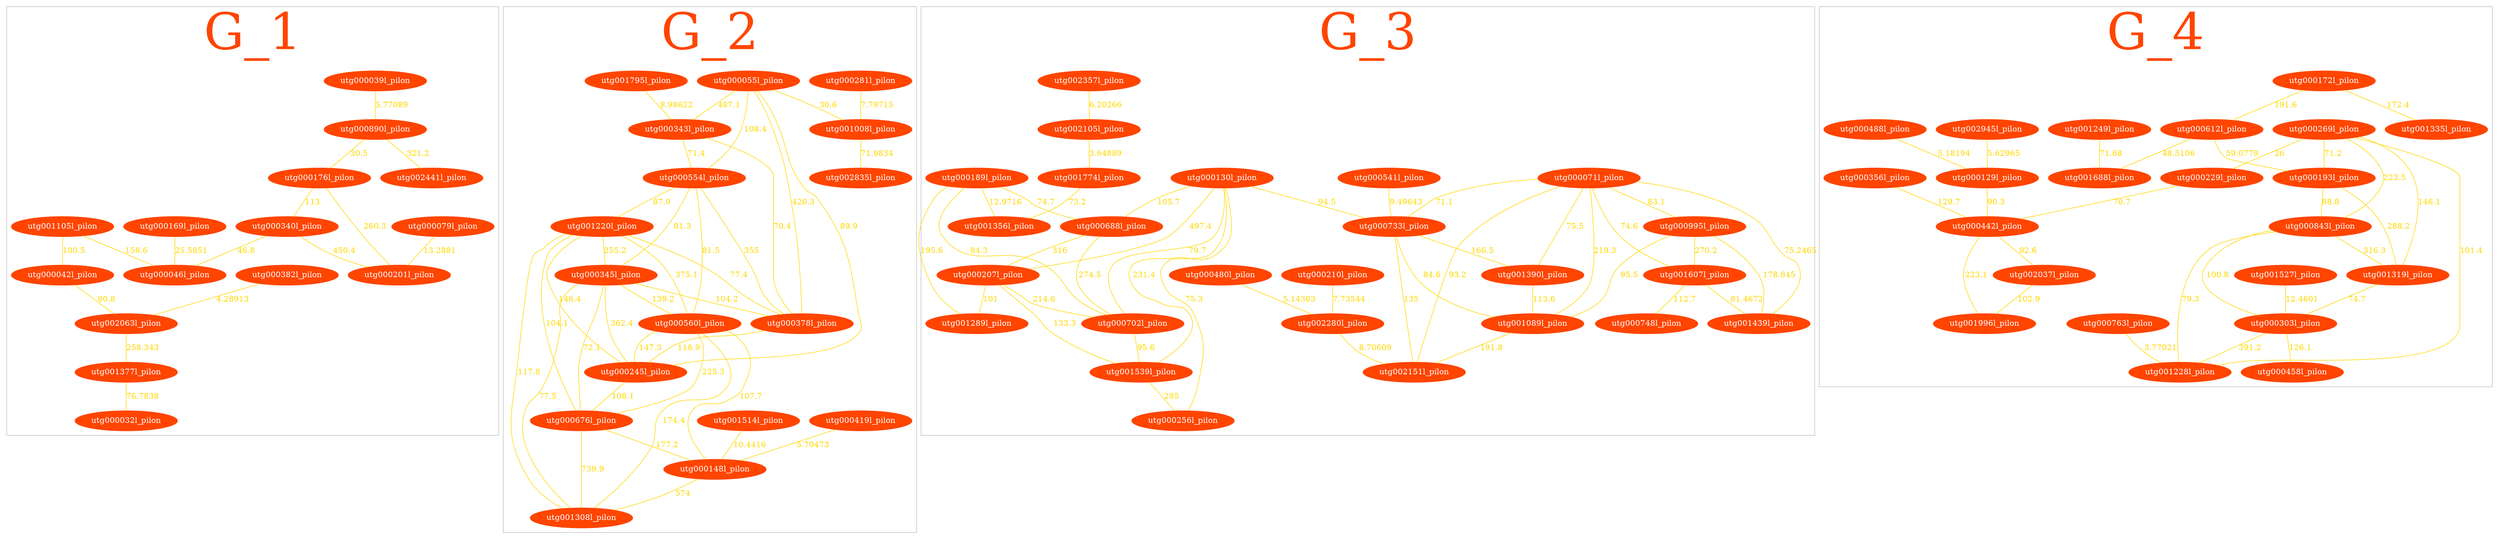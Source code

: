 /* Here are the merged subclusters of contigs */
graph	Graph_1 {
	subgraph cluster_0 {
	/* merged with subclusters: 6, 8 */
	utg000039l_pilon -- utg000890l_pilon [color=gold, fontcolor=gold, penwidth=1, label=5.77089]; /* cluster 0 */
	utg000042l_pilon -- utg002063l_pilon [color=gold, fontcolor=gold, penwidth=1, label=80.8]; /* cluster 0 */
	utg000079l_pilon -- utg000201l_pilon [color=gold, fontcolor=gold, penwidth=1, label=13.2881]; /* cluster 0 */
	utg000169l_pilon -- utg000046l_pilon [color=gold, fontcolor=gold, penwidth=1, label=25.5851]; /* cluster 0 */
	utg000176l_pilon -- utg000340l_pilon [color=gold, fontcolor=gold, penwidth=1, label=113]; /* cluster 0 */
	utg000201l_pilon -- utg000176l_pilon [color=gold, fontcolor=gold, penwidth=1, label=260.3]; /* cluster 0 */
	utg000340l_pilon -- utg000046l_pilon [color=gold, fontcolor=gold, penwidth=1, label=46.8]; /* cluster 0 */
	utg000340l_pilon -- utg000201l_pilon [color=gold, fontcolor=gold, penwidth=1, label=450.4]; /* cluster 0 */
	utg000382l_pilon -- utg002063l_pilon [color=gold, fontcolor=gold, penwidth=1, label=4.28913]; /* cluster 0 */
	utg000890l_pilon -- utg000176l_pilon [color=gold, fontcolor=gold, penwidth=1, label=30.5]; /* cluster 0 */
	utg000890l_pilon -- utg002441l_pilon [color=gold, fontcolor=gold, penwidth=1, label=321.2]; /* cluster 0 */
	utg001105l_pilon -- utg000042l_pilon [color=gold, fontcolor=gold, penwidth=1, label=100.5]; /* cluster 0 */
	utg001105l_pilon -- utg000046l_pilon [color=gold, fontcolor=gold, penwidth=1, label=158.6]; /* cluster 0 */
	utg001377l_pilon -- utg000032l_pilon [color=gold, fontcolor=gold, penwidth=1, label=76.7838]; /* cluster 0 */
	utg002063l_pilon -- utg001377l_pilon [color=gold, fontcolor=gold, penwidth=1, label=258.343]; /* cluster 0 */
	utg000032l_pilon [color=orangered, style=filled, fillcolor=orangered, fontcolor=white]; /* 2 */
	utg000039l_pilon [color=orangered, style=filled, fillcolor=orangered, fontcolor=white]; /* 0 */
	utg000042l_pilon [color=orangered, style=filled, fillcolor=orangered, fontcolor=white]; /* 2 */
	utg000046l_pilon [color=orangered, style=filled, fillcolor=orangered, fontcolor=white]; /* 2 */
	utg000079l_pilon [color=orangered, style=filled, fillcolor=orangered, fontcolor=white]; /* 2 */
	utg000169l_pilon [color=orangered, style=filled, fillcolor=orangered, fontcolor=white]; /* 2 */
	utg000176l_pilon [color=orangered, style=filled, fillcolor=orangered, fontcolor=white]; /* 1 */
	utg000201l_pilon [color=orangered, style=filled, fillcolor=orangered, fontcolor=white]; /* 1 */
	utg000340l_pilon [color=orangered, style=filled, fillcolor=orangered, fontcolor=white]; /* 1 */
	utg000382l_pilon [color=orangered, style=filled, fillcolor=orangered, fontcolor=white]; /* 3 */
	utg000890l_pilon [color=orangered, style=filled, fillcolor=orangered, fontcolor=white]; /* 0 */
	utg001105l_pilon [color=orangered, style=filled, fillcolor=orangered, fontcolor=white]; /* 2 */
	utg001377l_pilon [color=orangered, style=filled, fillcolor=orangered, fontcolor=white]; /* 2 */
	utg002063l_pilon [color=orangered, style=filled, fillcolor=orangered, fontcolor=white]; /* 2 */
	utg002441l_pilon [color=orangered, style=filled, fillcolor=orangered, fontcolor=white]; /* 0 */
	label="G_1";
	fontsize=90;
	fontcolor=orangered;
	color=gray;
	/* 15 contigs with total size of 38392115 bp */
	}
	subgraph cluster_1 {
	/* merged with subclusters: 9 */
	utg000055l_pilon -- utg000343l_pilon [color=gold, fontcolor=gold, penwidth=1, label=487.1]; /* cluster 1 */
	utg000055l_pilon -- utg000378l_pilon [color=gold, fontcolor=gold, penwidth=1, label=420.3]; /* cluster 1 */
	utg000055l_pilon -- utg001008l_pilon [color=gold, fontcolor=gold, penwidth=1, label=30.6]; /* cluster 1 */
	utg000148l_pilon -- utg001308l_pilon [color=gold, fontcolor=gold, penwidth=1, label=574]; /* cluster 1 */
	utg000245l_pilon -- utg000055l_pilon [color=gold, fontcolor=gold, penwidth=1, label=89.9]; /* cluster 1 */
	utg000245l_pilon -- utg000345l_pilon [color=gold, fontcolor=gold, penwidth=1, label=362.4]; /* cluster 1 */
	utg000245l_pilon -- utg000676l_pilon [color=gold, fontcolor=gold, penwidth=1, label=108.1]; /* cluster 1 */
	utg000245l_pilon -- utg001220l_pilon [color=gold, fontcolor=gold, penwidth=1, label=146.4]; /* cluster 1 */
	utg000281l_pilon -- utg001008l_pilon [color=gold, fontcolor=gold, penwidth=1, label=7.79715]; /* cluster 1 */
	utg000343l_pilon -- utg000554l_pilon [color=gold, fontcolor=gold, penwidth=1, label=71.4]; /* cluster 1 */
	utg000345l_pilon -- utg000378l_pilon [color=gold, fontcolor=gold, penwidth=1, label=104.2]; /* cluster 1 */
	utg000345l_pilon -- utg000554l_pilon [color=gold, fontcolor=gold, penwidth=1, label=81.3]; /* cluster 1 */
	utg000345l_pilon -- utg000560l_pilon [color=gold, fontcolor=gold, penwidth=1, label=139.2]; /* cluster 1 */
	utg000345l_pilon -- utg000676l_pilon [color=gold, fontcolor=gold, penwidth=1, label=72.1]; /* cluster 1 */
	utg000378l_pilon -- utg000245l_pilon [color=gold, fontcolor=gold, penwidth=1, label=118.9]; /* cluster 1 */
	utg000378l_pilon -- utg000343l_pilon [color=gold, fontcolor=gold, penwidth=1, label=70.4]; /* cluster 1 */
	utg000378l_pilon -- utg001220l_pilon [color=gold, fontcolor=gold, penwidth=1, label=77.4]; /* cluster 1 */
	utg000419l_pilon -- utg000148l_pilon [color=gold, fontcolor=gold, penwidth=1, label=5.70473]; /* cluster 1 */
	utg000554l_pilon -- utg000055l_pilon [color=gold, fontcolor=gold, penwidth=1, label=108.4]; /* cluster 1 */
	utg000554l_pilon -- utg000378l_pilon [color=gold, fontcolor=gold, penwidth=1, label=355]; /* cluster 1 */
	utg000554l_pilon -- utg001220l_pilon [color=gold, fontcolor=gold, penwidth=1, label=87.9]; /* cluster 1 */
	utg000560l_pilon -- utg000148l_pilon [color=gold, fontcolor=gold, penwidth=1, label=107.7]; /* cluster 1 */
	utg000560l_pilon -- utg000245l_pilon [color=gold, fontcolor=gold, penwidth=1, label=147.3]; /* cluster 1 */
	utg000560l_pilon -- utg000554l_pilon [color=gold, fontcolor=gold, penwidth=1, label=81.5]; /* cluster 1 */
	utg000560l_pilon -- utg000676l_pilon [color=gold, fontcolor=gold, penwidth=1, label=225.3]; /* cluster 1 */
	utg000560l_pilon -- utg001220l_pilon [color=gold, fontcolor=gold, penwidth=1, label=375.1]; /* cluster 1 */
	utg000560l_pilon -- utg001308l_pilon [color=gold, fontcolor=gold, penwidth=1, label=174.4]; /* cluster 1 */
	utg000676l_pilon -- utg000148l_pilon [color=gold, fontcolor=gold, penwidth=1, label=177.2]; /* cluster 1 */
	utg001008l_pilon -- utg002835l_pilon [color=gold, fontcolor=gold, penwidth=1, label=71.9834]; /* cluster 1 */
	utg001220l_pilon -- utg000345l_pilon [color=gold, fontcolor=gold, penwidth=1, label=255.2]; /* cluster 1 */
	utg001220l_pilon -- utg000676l_pilon [color=gold, fontcolor=gold, penwidth=1, label=104.1]; /* cluster 1 */
	utg001308l_pilon -- utg000345l_pilon [color=gold, fontcolor=gold, penwidth=1, label=77.5]; /* cluster 1 */
	utg001308l_pilon -- utg000676l_pilon [color=gold, fontcolor=gold, penwidth=1, label=739.9]; /* cluster 1 */
	utg001308l_pilon -- utg001220l_pilon [color=gold, fontcolor=gold, penwidth=1, label=117.8]; /* cluster 1 */
	utg001514l_pilon -- utg000148l_pilon [color=gold, fontcolor=gold, penwidth=1, label=10.4416]; /* cluster 1 */
	utg001795l_pilon -- utg000343l_pilon [color=gold, fontcolor=gold, penwidth=1, label=8.98622]; /* cluster 1 */
	utg000055l_pilon [color=orangered, style=filled, fillcolor=orangered, fontcolor=white]; /* 2 */
	utg000148l_pilon [color=orangered, style=filled, fillcolor=orangered, fontcolor=white]; /* 1 */
	utg000245l_pilon [color=orangered, style=filled, fillcolor=orangered, fontcolor=white]; /* 1 */
	utg000281l_pilon [color=orangered, style=filled, fillcolor=orangered, fontcolor=white]; /* 3 */
	utg000343l_pilon [color=orangered, style=filled, fillcolor=orangered, fontcolor=white]; /* 2 */
	utg000345l_pilon [color=orangered, style=filled, fillcolor=orangered, fontcolor=white]; /* 1 */
	utg000378l_pilon [color=orangered, style=filled, fillcolor=orangered, fontcolor=white]; /* 2 */
	utg000419l_pilon [color=orangered, style=filled, fillcolor=orangered, fontcolor=white]; /* 0 */
	utg000554l_pilon [color=orangered, style=filled, fillcolor=orangered, fontcolor=white]; /* 2 */
	utg000560l_pilon [color=orangered, style=filled, fillcolor=orangered, fontcolor=white]; /* 1 */
	utg000676l_pilon [color=orangered, style=filled, fillcolor=orangered, fontcolor=white]; /* 1 */
	utg001008l_pilon [color=orangered, style=filled, fillcolor=orangered, fontcolor=white]; /* 3 */
	utg001220l_pilon [color=orangered, style=filled, fillcolor=orangered, fontcolor=white]; /* 1 */
	utg001308l_pilon [color=orangered, style=filled, fillcolor=orangered, fontcolor=white]; /* 1 */
	utg001514l_pilon [color=orangered, style=filled, fillcolor=orangered, fontcolor=white]; /* 0 */
	utg001795l_pilon [color=orangered, style=filled, fillcolor=orangered, fontcolor=white]; /* 3 */
	utg002835l_pilon [color=orangered, style=filled, fillcolor=orangered, fontcolor=white]; /* 3 */
	label="G_2";
	fontsize=90;
	fontcolor=orangered;
	color=gray;
	/* 17 contigs with total size of 41655557 bp */
	}
	subgraph cluster_2 {
	/* merged with subclusters: 4, 11 */
	utg000071l_pilon -- utg000733l_pilon [color=gold, fontcolor=gold, penwidth=1, label=71.1]; /* cluster 2 */
	utg000071l_pilon -- utg000995l_pilon [color=gold, fontcolor=gold, penwidth=1, label=83.1]; /* cluster 2 */
	utg000071l_pilon -- utg001390l_pilon [color=gold, fontcolor=gold, penwidth=1, label=75.5]; /* cluster 2 */
	utg000071l_pilon -- utg001439l_pilon [color=gold, fontcolor=gold, penwidth=1, label=75.2465]; /* cluster 2 */
	utg000071l_pilon -- utg002151l_pilon [color=gold, fontcolor=gold, penwidth=1, label=93.2]; /* cluster 2 */
	utg000130l_pilon -- utg000688l_pilon [color=gold, fontcolor=gold, penwidth=1, label=105.7]; /* cluster 2 */
	utg000130l_pilon -- utg000733l_pilon [color=gold, fontcolor=gold, penwidth=1, label=94.5]; /* cluster 2 */
	utg000130l_pilon -- utg001539l_pilon [color=gold, fontcolor=gold, penwidth=1, label=231.4]; /* cluster 2 */
	utg000189l_pilon -- utg000688l_pilon [color=gold, fontcolor=gold, penwidth=1, label=74.7]; /* cluster 2 */
	utg000189l_pilon -- utg000702l_pilon [color=gold, fontcolor=gold, penwidth=1, label=84.3]; /* cluster 2 */
	utg000189l_pilon -- utg001289l_pilon [color=gold, fontcolor=gold, penwidth=1, label=195.6]; /* cluster 2 */
	utg000189l_pilon -- utg001356l_pilon [color=gold, fontcolor=gold, penwidth=1, label=12.9716]; /* cluster 2 */
	utg000207l_pilon -- utg000130l_pilon [color=gold, fontcolor=gold, penwidth=1, label=497.4]; /* cluster 2 */
	utg000207l_pilon -- utg000702l_pilon [color=gold, fontcolor=gold, penwidth=1, label=214.6]; /* cluster 2 */
	utg000207l_pilon -- utg001289l_pilon [color=gold, fontcolor=gold, penwidth=1, label=101]; /* cluster 2 */
	utg000210l_pilon -- utg002280l_pilon [color=gold, fontcolor=gold, penwidth=1, label=7.73544]; /* cluster 2 */
	utg000256l_pilon -- utg000130l_pilon [color=gold, fontcolor=gold, penwidth=1, label=75.3]; /* cluster 2 */
	utg000480l_pilon -- utg002280l_pilon [color=gold, fontcolor=gold, penwidth=1, label=5.14363]; /* cluster 2 */
	utg000541l_pilon -- utg000733l_pilon [color=gold, fontcolor=gold, penwidth=1, label=9.49643]; /* cluster 2 */
	utg000688l_pilon -- utg000207l_pilon [color=gold, fontcolor=gold, penwidth=1, label=316]; /* cluster 2 */
	utg000702l_pilon -- utg000130l_pilon [color=gold, fontcolor=gold, penwidth=1, label=79.7]; /* cluster 2 */
	utg000702l_pilon -- utg000688l_pilon [color=gold, fontcolor=gold, penwidth=1, label=274.5]; /* cluster 2 */
	utg000702l_pilon -- utg001539l_pilon [color=gold, fontcolor=gold, penwidth=1, label=95.6]; /* cluster 2 */
	utg000733l_pilon -- utg001089l_pilon [color=gold, fontcolor=gold, penwidth=1, label=84.6]; /* cluster 2 */
	utg000733l_pilon -- utg001390l_pilon [color=gold, fontcolor=gold, penwidth=1, label=166.5]; /* cluster 2 */
	utg000995l_pilon -- utg001089l_pilon [color=gold, fontcolor=gold, penwidth=1, label=95.5]; /* cluster 2 */
	utg000995l_pilon -- utg001439l_pilon [color=gold, fontcolor=gold, penwidth=1, label=178.845]; /* cluster 2 */
	utg000995l_pilon -- utg001607l_pilon [color=gold, fontcolor=gold, penwidth=1, label=270.2]; /* cluster 2 */
	utg001089l_pilon -- utg000071l_pilon [color=gold, fontcolor=gold, penwidth=1, label=219.3]; /* cluster 2 */
	utg001089l_pilon -- utg002151l_pilon [color=gold, fontcolor=gold, penwidth=1, label=191.8]; /* cluster 2 */
	utg001390l_pilon -- utg001089l_pilon [color=gold, fontcolor=gold, penwidth=1, label=113.6]; /* cluster 2 */
	utg001539l_pilon -- utg000207l_pilon [color=gold, fontcolor=gold, penwidth=1, label=133.3]; /* cluster 2 */
	utg001539l_pilon -- utg000256l_pilon [color=gold, fontcolor=gold, penwidth=1, label=295]; /* cluster 2 */
	utg001607l_pilon -- utg000071l_pilon [color=gold, fontcolor=gold, penwidth=1, label=74.6]; /* cluster 2 */
	utg001607l_pilon -- utg000748l_pilon [color=gold, fontcolor=gold, penwidth=1, label=112.7]; /* cluster 2 */
	utg001607l_pilon -- utg001439l_pilon [color=gold, fontcolor=gold, penwidth=1, label=81.4672]; /* cluster 2 */
	utg001774l_pilon -- utg001356l_pilon [color=gold, fontcolor=gold, penwidth=1, label=73.2]; /* cluster 2 */
	utg002105l_pilon -- utg001774l_pilon [color=gold, fontcolor=gold, penwidth=1, label=3.64889]; /* cluster 2 */
	utg002151l_pilon -- utg000733l_pilon [color=gold, fontcolor=gold, penwidth=1, label=135]; /* cluster 2 */
	utg002280l_pilon -- utg002151l_pilon [color=gold, fontcolor=gold, penwidth=1, label=8.70609]; /* cluster 2 */
	utg002357l_pilon -- utg002105l_pilon [color=gold, fontcolor=gold, penwidth=1, label=6.20266]; /* cluster 2 */
	utg000071l_pilon [color=orangered, style=filled, fillcolor=orangered, fontcolor=white]; /* 2 */
	utg000130l_pilon [color=orangered, style=filled, fillcolor=orangered, fontcolor=white]; /* 2 */
	utg000189l_pilon [color=orangered, style=filled, fillcolor=orangered, fontcolor=white]; /* 1 */
	utg000207l_pilon [color=orangered, style=filled, fillcolor=orangered, fontcolor=white]; /* 2 */
	utg000210l_pilon [color=orangered, style=filled, fillcolor=orangered, fontcolor=white]; /* 3 */
	utg000256l_pilon [color=orangered, style=filled, fillcolor=orangered, fontcolor=white]; /* 2 */
	utg000480l_pilon [color=orangered, style=filled, fillcolor=orangered, fontcolor=white]; /* 3 */
	utg000541l_pilon [color=orangered, style=filled, fillcolor=orangered, fontcolor=white]; /* 2 */
	utg000688l_pilon [color=orangered, style=filled, fillcolor=orangered, fontcolor=white]; /* 1 */
	utg000702l_pilon [color=orangered, style=filled, fillcolor=orangered, fontcolor=white]; /* 1 */
	utg000733l_pilon [color=orangered, style=filled, fillcolor=orangered, fontcolor=white]; /* 2 */
	utg000748l_pilon [color=orangered, style=filled, fillcolor=orangered, fontcolor=white]; /* 2 */
	utg000995l_pilon [color=orangered, style=filled, fillcolor=orangered, fontcolor=white]; /* 2 */
	utg001089l_pilon [color=orangered, style=filled, fillcolor=orangered, fontcolor=white]; /* 2 */
	utg001289l_pilon [color=orangered, style=filled, fillcolor=orangered, fontcolor=white]; /* 1 */
	utg001356l_pilon [color=orangered, style=filled, fillcolor=orangered, fontcolor=white]; /* 0 */
	utg001390l_pilon [color=orangered, style=filled, fillcolor=orangered, fontcolor=white]; /* 2 */
	utg001439l_pilon [color=orangered, style=filled, fillcolor=orangered, fontcolor=white]; /* 2 */
	utg001539l_pilon [color=orangered, style=filled, fillcolor=orangered, fontcolor=white]; /* 2 */
	utg001607l_pilon [color=orangered, style=filled, fillcolor=orangered, fontcolor=white]; /* 2 */
	utg001774l_pilon [color=orangered, style=filled, fillcolor=orangered, fontcolor=white]; /* 0 */
	utg002105l_pilon [color=orangered, style=filled, fillcolor=orangered, fontcolor=white]; /* 0 */
	utg002151l_pilon [color=orangered, style=filled, fillcolor=orangered, fontcolor=white]; /* 2 */
	utg002280l_pilon [color=orangered, style=filled, fillcolor=orangered, fontcolor=white]; /* 3 */
	utg002357l_pilon [color=orangered, style=filled, fillcolor=orangered, fontcolor=white]; /* 0 */
	label="G_3";
	fontsize=90;
	fontcolor=orangered;
	color=gray;
	/* 25 contigs with total size of 41988532 bp */
	}
	subgraph cluster_3 {
	/* merged with subclusters: 7, 10, 5 */
	utg000129l_pilon -- utg000442l_pilon [color=gold, fontcolor=gold, penwidth=1, label=90.3]; /* cluster 3 */
	utg000172l_pilon -- utg000612l_pilon [color=gold, fontcolor=gold, penwidth=1, label=191.6]; /* cluster 3 */
	utg000172l_pilon -- utg001335l_pilon [color=gold, fontcolor=gold, penwidth=1, label=172.4]; /* cluster 3 */
	utg000193l_pilon -- utg000843l_pilon [color=gold, fontcolor=gold, penwidth=1, label=88.8]; /* cluster 3 */
	utg000229l_pilon -- utg000442l_pilon [color=gold, fontcolor=gold, penwidth=1, label=70.7]; /* cluster 3 */
	utg000269l_pilon -- utg000193l_pilon [color=gold, fontcolor=gold, penwidth=1, label=71.2]; /* cluster 3 */
	utg000269l_pilon -- utg000229l_pilon [color=gold, fontcolor=gold, penwidth=1, label=26]; /* cluster 3 */
	utg000269l_pilon -- utg000843l_pilon [color=gold, fontcolor=gold, penwidth=1, label=223.5]; /* cluster 3 */
	utg000269l_pilon -- utg001228l_pilon [color=gold, fontcolor=gold, penwidth=1, label=101.4]; /* cluster 3 */
	utg000303l_pilon -- utg000458l_pilon [color=gold, fontcolor=gold, penwidth=1, label=126.1]; /* cluster 3 */
	utg000303l_pilon -- utg000843l_pilon [color=gold, fontcolor=gold, penwidth=1, label=100.8]; /* cluster 3 */
	utg000303l_pilon -- utg001228l_pilon [color=gold, fontcolor=gold, penwidth=1, label=391.2]; /* cluster 3 */
	utg000356l_pilon -- utg000442l_pilon [color=gold, fontcolor=gold, penwidth=1, label=129.7]; /* cluster 3 */
	utg000442l_pilon -- utg002037l_pilon [color=gold, fontcolor=gold, penwidth=1, label=92.6]; /* cluster 3 */
	utg000488l_pilon -- utg000129l_pilon [color=gold, fontcolor=gold, penwidth=1, label=5.18194]; /* cluster 3 */
	utg000612l_pilon -- utg000193l_pilon [color=gold, fontcolor=gold, penwidth=1, label=59.0779]; /* cluster 3 */
	utg000612l_pilon -- utg001688l_pilon [color=gold, fontcolor=gold, penwidth=1, label=48.5106]; /* cluster 3 */
	utg000763l_pilon -- utg001228l_pilon [color=gold, fontcolor=gold, penwidth=1, label=3.77021]; /* cluster 3 */
	utg000843l_pilon -- utg001319l_pilon [color=gold, fontcolor=gold, penwidth=1, label=316.3]; /* cluster 3 */
	utg001228l_pilon -- utg000843l_pilon [color=gold, fontcolor=gold, penwidth=1, label=79.3]; /* cluster 3 */
	utg001249l_pilon -- utg001688l_pilon [color=gold, fontcolor=gold, penwidth=1, label=71.68]; /* cluster 3 */
	utg001319l_pilon -- utg000193l_pilon [color=gold, fontcolor=gold, penwidth=1, label=288.2]; /* cluster 3 */
	utg001319l_pilon -- utg000269l_pilon [color=gold, fontcolor=gold, penwidth=1, label=146.1]; /* cluster 3 */
	utg001319l_pilon -- utg000303l_pilon [color=gold, fontcolor=gold, penwidth=1, label=74.7]; /* cluster 3 */
	utg001527l_pilon -- utg000303l_pilon [color=gold, fontcolor=gold, penwidth=1, label=12.4601]; /* cluster 3 */
	utg001996l_pilon -- utg000442l_pilon [color=gold, fontcolor=gold, penwidth=1, label=223.1]; /* cluster 3 */
	utg002037l_pilon -- utg001996l_pilon [color=gold, fontcolor=gold, penwidth=1, label=102.9]; /* cluster 3 */
	utg002945l_pilon -- utg000129l_pilon [color=gold, fontcolor=gold, penwidth=1, label=5.62965]; /* cluster 3 */
	utg000129l_pilon [color=orangered, style=filled, fillcolor=orangered, fontcolor=white]; /* 0 */
	utg000172l_pilon [color=orangered, style=filled, fillcolor=orangered, fontcolor=white]; /* 2 */
	utg000193l_pilon [color=orangered, style=filled, fillcolor=orangered, fontcolor=white]; /* 2 */
	utg000229l_pilon [color=orangered, style=filled, fillcolor=orangered, fontcolor=white]; /* 0 */
	utg000269l_pilon [color=orangered, style=filled, fillcolor=orangered, fontcolor=white]; /* 2 */
	utg000303l_pilon [color=orangered, style=filled, fillcolor=orangered, fontcolor=white]; /* 1 */
	utg000356l_pilon [color=orangered, style=filled, fillcolor=orangered, fontcolor=white]; /* 0 */
	utg000442l_pilon [color=orangered, style=filled, fillcolor=orangered, fontcolor=white]; /* 0 */
	utg000458l_pilon [color=orangered, style=filled, fillcolor=orangered, fontcolor=white]; /* 1 */
	utg000488l_pilon [color=orangered, style=filled, fillcolor=orangered, fontcolor=white]; /* 0 */
	utg000612l_pilon [color=orangered, style=filled, fillcolor=orangered, fontcolor=white]; /* 2 */
	utg000763l_pilon [color=orangered, style=filled, fillcolor=orangered, fontcolor=white]; /* 3 */
	utg000843l_pilon [color=orangered, style=filled, fillcolor=orangered, fontcolor=white]; /* 2 */
	utg001228l_pilon [color=orangered, style=filled, fillcolor=orangered, fontcolor=white]; /* 1 */
	utg001249l_pilon [color=orangered, style=filled, fillcolor=orangered, fontcolor=white]; /* 3 */
	utg001319l_pilon [color=orangered, style=filled, fillcolor=orangered, fontcolor=white]; /* 2 */
	utg001335l_pilon [color=orangered, style=filled, fillcolor=orangered, fontcolor=white]; /* 2 */
	utg001527l_pilon [color=orangered, style=filled, fillcolor=orangered, fontcolor=white]; /* 1 */
	utg001688l_pilon [color=orangered, style=filled, fillcolor=orangered, fontcolor=white]; /* 2 */
	utg001996l_pilon [color=orangered, style=filled, fillcolor=orangered, fontcolor=white]; /* 0 */
	utg002037l_pilon [color=orangered, style=filled, fillcolor=orangered, fontcolor=white]; /* 0 */
	utg002945l_pilon [color=orangered, style=filled, fillcolor=orangered, fontcolor=white]; /* 0 */
	label="G_4";
	fontsize=90;
	fontcolor=orangered;
	color=gray;
	/* 22 contigs with total size of 40626453 bp */
	}
}
